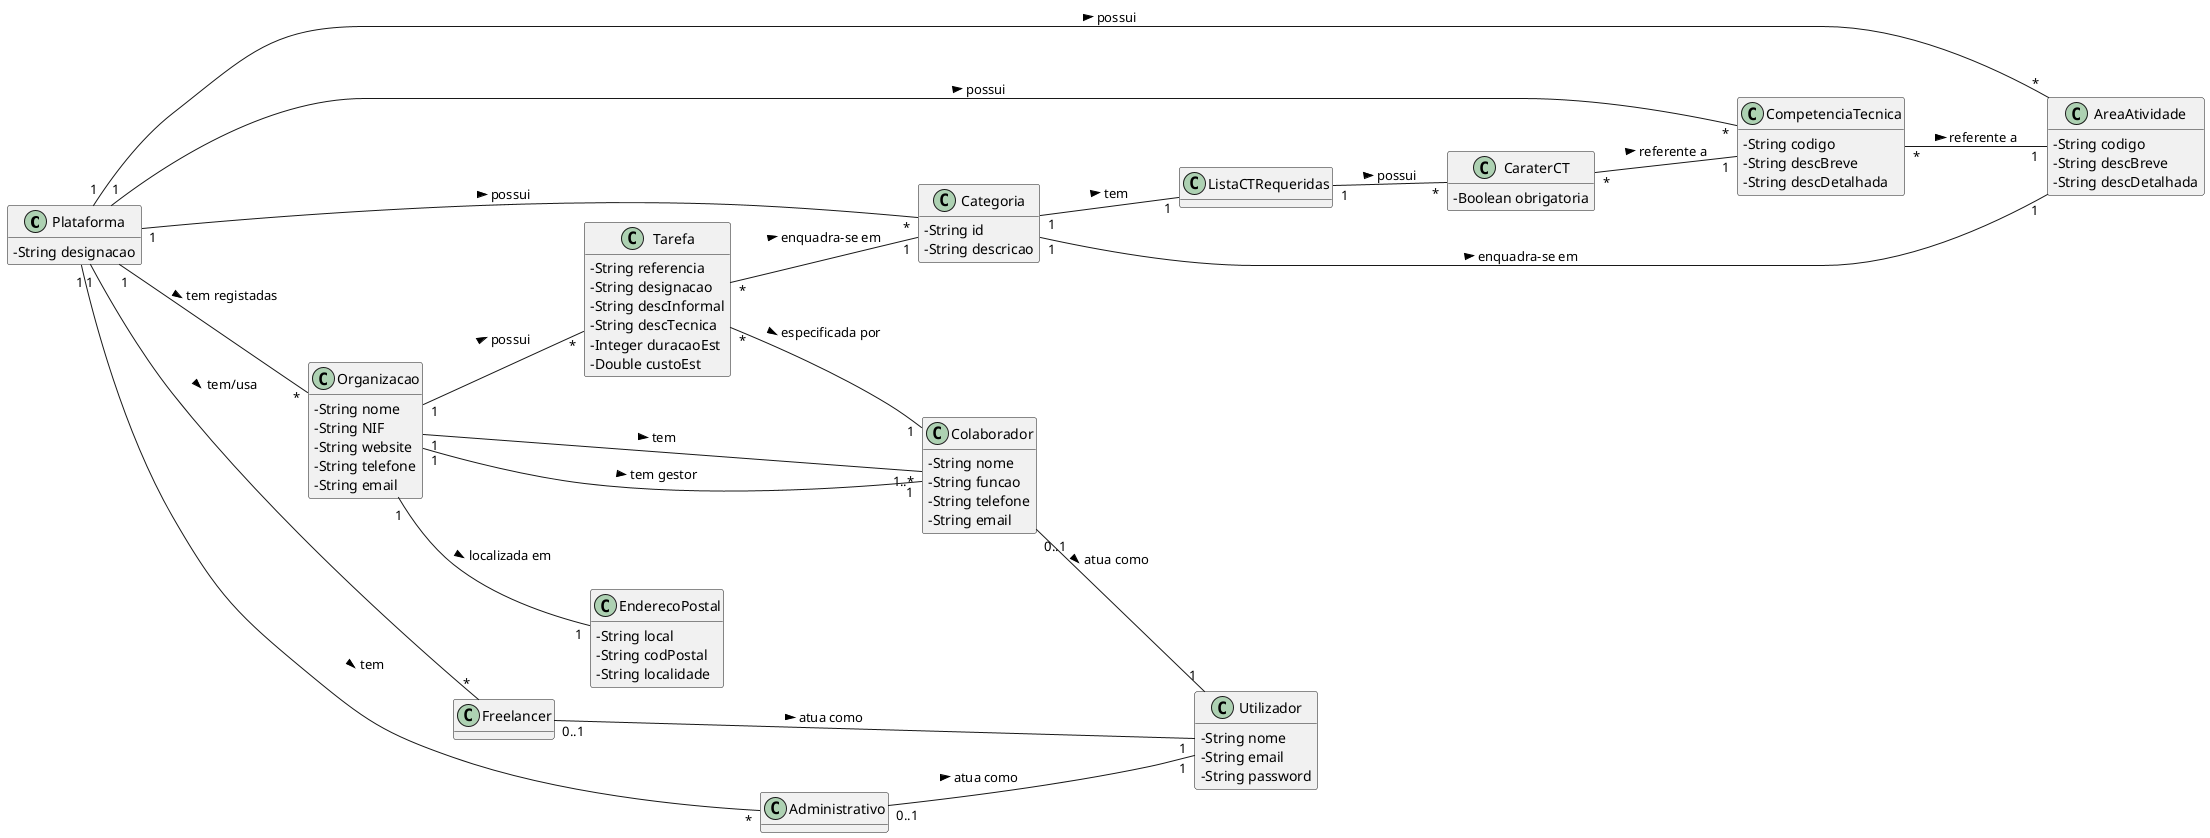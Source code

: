 @startuml
skinparam classAttributeIconSize 0
hide methods
left to right direction

class Plataforma {
  -String designacao
}

class AreaAtividade {
  -String codigo
  -String descBreve
  -String descDetalhada

}

class CompetenciaTecnica {
  -String codigo
  -String descBreve
  -String descDetalhada
}

class Categoria {
  -String id
  -String descricao
}

class Organizacao {
  -String nome
  -String NIF
  -String website
  -String telefone
  -String email
}

class Colaborador {
  -String nome
  -String funcao
  -String telefone
  -String email
}

class EnderecoPostal {
  -String local
  -String codPostal
  -String localidade
}

class ListaCTRequeridas
{
}

class CaraterCT {
  -Boolean obrigatoria
}

class Tarefa {
  -String referencia
  -String designacao
  -String descInformal
  -String descTecnica
  -Integer duracaoEst
  -Double custoEst
}

class Freelancer {

}

class Administrativo {

}

class Utilizador {
  -String nome
  -String email
  -String password
}

Plataforma "1" -- "*" AreaAtividade : possui >
Plataforma "1" -- "*" CompetenciaTecnica : possui >
Plataforma "1" -- "*" Organizacao : tem registadas >
Plataforma "1" -- "*" Freelancer : tem/usa  >
Plataforma "1" -- "*" Administrativo : tem  >
Plataforma "1" -- "*" Categoria : possui >

Organizacao "1" -- "1..*" Colaborador: tem >
Organizacao "1" -- "1" Colaborador: tem gestor >
Organizacao "1" -- "1" EnderecoPostal: localizada em >
Organizacao "1" -- "*" Tarefa: possui >

CompetenciaTecnica "*" -- "1" AreaAtividade : referente a >

Categoria "1" -- "1" AreaAtividade: enquadra-se em >
Categoria "1" -- "1" ListaCTRequeridas : tem >
ListaCTRequeridas "1" -- "*" CaraterCT: possui >
CaraterCT "*" -- "1" CompetenciaTecnica : referente a >

Tarefa "*" -- "1" Categoria: enquadra-se em >
Tarefa "*" -- "1" Colaborador: especificada por >

Freelancer "0..1" -- "1" Utilizador: atua como >
Administrativo "0..1" -- "1" Utilizador: atua como >
Colaborador "0..1" -- "1" Utilizador: atua como >

@enduml

